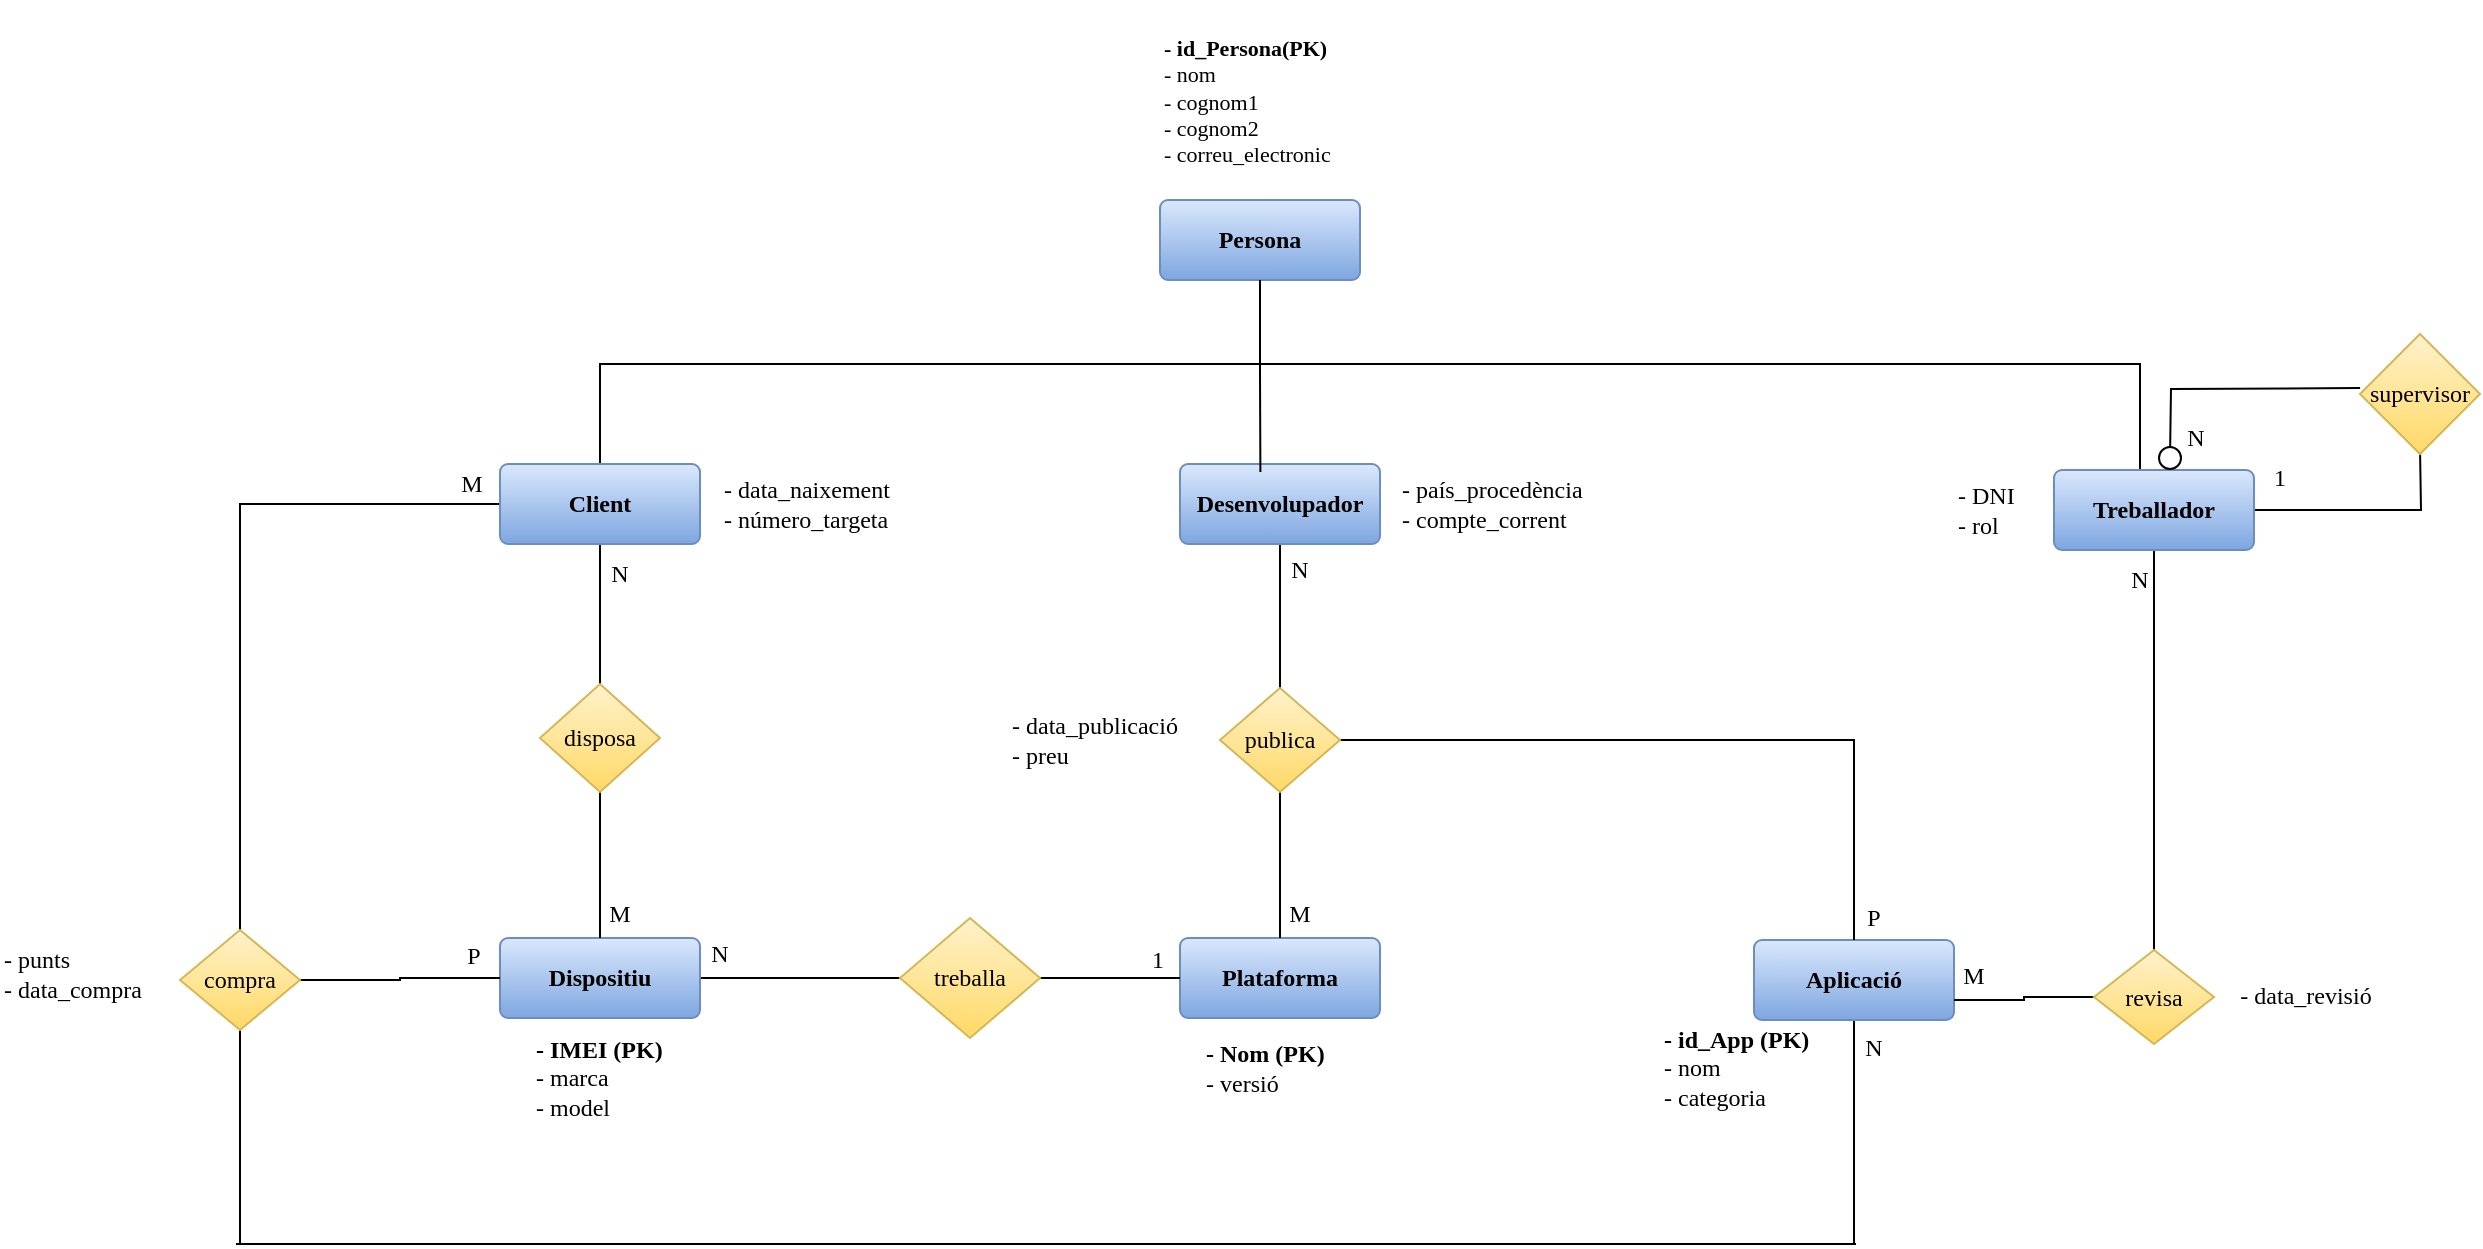 <mxfile version="24.7.17">
  <diagram name="Página-1" id="ue_8rqf-ZtNr3tdAjW_w">
    <mxGraphModel dx="2467" dy="1288" grid="1" gridSize="10" guides="1" tooltips="1" connect="1" arrows="1" fold="1" page="1" pageScale="1" pageWidth="827" pageHeight="1169" math="0" shadow="0">
      <root>
        <mxCell id="0" />
        <mxCell id="1" parent="0" />
        <mxCell id="T-pTHSV1TqCoS1ZqzZ-8-18" style="edgeStyle=orthogonalEdgeStyle;rounded=0;orthogonalLoop=1;jettySize=auto;html=1;endArrow=none;endFill=0;" edge="1" parent="1" source="T-pTHSV1TqCoS1ZqzZ-8-1" target="T-pTHSV1TqCoS1ZqzZ-8-5">
          <mxGeometry relative="1" as="geometry">
            <Array as="points">
              <mxPoint x="390" y="280" />
              <mxPoint x="830" y="280" />
            </Array>
          </mxGeometry>
        </mxCell>
        <mxCell id="T-pTHSV1TqCoS1ZqzZ-8-27" style="edgeStyle=orthogonalEdgeStyle;rounded=0;orthogonalLoop=1;jettySize=auto;html=1;endArrow=none;endFill=0;" edge="1" parent="1" source="T-pTHSV1TqCoS1ZqzZ-8-1" target="T-pTHSV1TqCoS1ZqzZ-8-3">
          <mxGeometry relative="1" as="geometry">
            <Array as="points">
              <mxPoint x="390" y="280" />
              <mxPoint x="60" y="280" />
            </Array>
          </mxGeometry>
        </mxCell>
        <mxCell id="T-pTHSV1TqCoS1ZqzZ-8-1" value="Persona" style="rounded=1;arcSize=10;whiteSpace=wrap;html=1;align=center;fillColor=#dae8fc;strokeColor=#6c8ebf;gradientColor=#7ea6e0;fontStyle=1;fontFamily=Tahoma;" vertex="1" parent="1">
          <mxGeometry x="340" y="198" width="100" height="40" as="geometry" />
        </mxCell>
        <mxCell id="T-pTHSV1TqCoS1ZqzZ-8-34" style="edgeStyle=orthogonalEdgeStyle;rounded=0;orthogonalLoop=1;jettySize=auto;html=1;endArrow=none;endFill=0;" edge="1" parent="1" source="T-pTHSV1TqCoS1ZqzZ-8-3" target="T-pTHSV1TqCoS1ZqzZ-8-33">
          <mxGeometry relative="1" as="geometry" />
        </mxCell>
        <mxCell id="T-pTHSV1TqCoS1ZqzZ-8-90" style="edgeStyle=orthogonalEdgeStyle;rounded=0;orthogonalLoop=1;jettySize=auto;html=1;endArrow=none;endFill=0;" edge="1" parent="1" source="T-pTHSV1TqCoS1ZqzZ-8-3" target="T-pTHSV1TqCoS1ZqzZ-8-40">
          <mxGeometry relative="1" as="geometry" />
        </mxCell>
        <mxCell id="T-pTHSV1TqCoS1ZqzZ-8-3" value="Client" style="rounded=1;arcSize=10;whiteSpace=wrap;html=1;align=center;fillColor=#dae8fc;strokeColor=#6c8ebf;gradientColor=#7ea6e0;fontStyle=1;fontFamily=Tahoma;" vertex="1" parent="1">
          <mxGeometry x="10" y="330" width="100" height="40" as="geometry" />
        </mxCell>
        <mxCell id="T-pTHSV1TqCoS1ZqzZ-8-44" style="edgeStyle=orthogonalEdgeStyle;rounded=0;orthogonalLoop=1;jettySize=auto;html=1;endArrow=none;endFill=0;" edge="1" parent="1" source="T-pTHSV1TqCoS1ZqzZ-8-4" target="T-pTHSV1TqCoS1ZqzZ-8-43">
          <mxGeometry relative="1" as="geometry" />
        </mxCell>
        <mxCell id="T-pTHSV1TqCoS1ZqzZ-8-4" value="Desenvolupador" style="rounded=1;arcSize=10;whiteSpace=wrap;html=1;align=center;fillColor=#dae8fc;strokeColor=#6c8ebf;gradientColor=#7ea6e0;fontStyle=1;fontFamily=Tahoma;" vertex="1" parent="1">
          <mxGeometry x="350" y="330" width="100" height="40" as="geometry" />
        </mxCell>
        <mxCell id="T-pTHSV1TqCoS1ZqzZ-8-58" style="edgeStyle=orthogonalEdgeStyle;rounded=0;orthogonalLoop=1;jettySize=auto;html=1;entryX=0.5;entryY=1;entryDx=0;entryDy=0;endArrow=none;endFill=0;" edge="1" parent="1" source="T-pTHSV1TqCoS1ZqzZ-8-5">
          <mxGeometry relative="1" as="geometry">
            <mxPoint x="970" y="322" as="targetPoint" />
          </mxGeometry>
        </mxCell>
        <mxCell id="T-pTHSV1TqCoS1ZqzZ-8-79" style="edgeStyle=orthogonalEdgeStyle;rounded=0;orthogonalLoop=1;jettySize=auto;html=1;endArrow=none;endFill=0;" edge="1" parent="1" source="T-pTHSV1TqCoS1ZqzZ-8-5" target="T-pTHSV1TqCoS1ZqzZ-8-64">
          <mxGeometry relative="1" as="geometry" />
        </mxCell>
        <mxCell id="T-pTHSV1TqCoS1ZqzZ-8-5" value="Treballador" style="rounded=1;arcSize=10;whiteSpace=wrap;html=1;align=center;fillColor=#dae8fc;strokeColor=#6c8ebf;gradientColor=#7ea6e0;fontStyle=1;fontFamily=Tahoma;" vertex="1" parent="1">
          <mxGeometry x="787" y="333" width="100" height="40" as="geometry" />
        </mxCell>
        <mxCell id="T-pTHSV1TqCoS1ZqzZ-8-11" style="edgeStyle=orthogonalEdgeStyle;rounded=0;orthogonalLoop=1;jettySize=auto;html=1;entryX=0.402;entryY=0.1;entryDx=0;entryDy=0;entryPerimeter=0;endArrow=none;endFill=0;" edge="1" parent="1" source="T-pTHSV1TqCoS1ZqzZ-8-1" target="T-pTHSV1TqCoS1ZqzZ-8-4">
          <mxGeometry relative="1" as="geometry" />
        </mxCell>
        <mxCell id="T-pTHSV1TqCoS1ZqzZ-8-19" value="Plataforma" style="rounded=1;arcSize=10;whiteSpace=wrap;html=1;align=center;fillColor=#dae8fc;gradientColor=#7ea6e0;strokeColor=#6c8ebf;fontStyle=1;fontFamily=Tahoma;" vertex="1" parent="1">
          <mxGeometry x="350" y="567" width="100" height="40" as="geometry" />
        </mxCell>
        <mxCell id="T-pTHSV1TqCoS1ZqzZ-8-38" style="edgeStyle=orthogonalEdgeStyle;rounded=0;orthogonalLoop=1;jettySize=auto;html=1;entryX=0;entryY=0.5;entryDx=0;entryDy=0;endArrow=none;endFill=0;" edge="1" parent="1" source="T-pTHSV1TqCoS1ZqzZ-8-20" target="T-pTHSV1TqCoS1ZqzZ-8-37">
          <mxGeometry relative="1" as="geometry" />
        </mxCell>
        <mxCell id="T-pTHSV1TqCoS1ZqzZ-8-20" value="Dispositiu" style="rounded=1;arcSize=10;whiteSpace=wrap;html=1;align=center;fillColor=#dae8fc;gradientColor=#7ea6e0;strokeColor=#6c8ebf;fontStyle=1;fontFamily=Tahoma;" vertex="1" parent="1">
          <mxGeometry x="10" y="567" width="100" height="40" as="geometry" />
        </mxCell>
        <mxCell id="T-pTHSV1TqCoS1ZqzZ-8-149" style="edgeStyle=orthogonalEdgeStyle;rounded=0;orthogonalLoop=1;jettySize=auto;html=1;endArrow=none;endFill=0;" edge="1" parent="1" source="T-pTHSV1TqCoS1ZqzZ-8-21">
          <mxGeometry relative="1" as="geometry">
            <mxPoint x="687" y="720" as="targetPoint" />
          </mxGeometry>
        </mxCell>
        <mxCell id="T-pTHSV1TqCoS1ZqzZ-8-21" value="Aplicació" style="rounded=1;arcSize=10;whiteSpace=wrap;html=1;align=center;fillColor=#dae8fc;strokeColor=#6c8ebf;gradientColor=#7ea6e0;fontStyle=1;fontFamily=Tahoma;" vertex="1" parent="1">
          <mxGeometry x="637" y="568" width="100" height="40" as="geometry" />
        </mxCell>
        <mxCell id="T-pTHSV1TqCoS1ZqzZ-8-23" style="edgeStyle=orthogonalEdgeStyle;rounded=0;orthogonalLoop=1;jettySize=auto;html=1;exitX=0.5;exitY=1;exitDx=0;exitDy=0;" edge="1" parent="1" source="T-pTHSV1TqCoS1ZqzZ-8-3" target="T-pTHSV1TqCoS1ZqzZ-8-3">
          <mxGeometry relative="1" as="geometry" />
        </mxCell>
        <mxCell id="T-pTHSV1TqCoS1ZqzZ-8-36" style="edgeStyle=orthogonalEdgeStyle;rounded=0;orthogonalLoop=1;jettySize=auto;html=1;endArrow=none;endFill=0;" edge="1" parent="1" source="T-pTHSV1TqCoS1ZqzZ-8-33" target="T-pTHSV1TqCoS1ZqzZ-8-20">
          <mxGeometry relative="1" as="geometry" />
        </mxCell>
        <mxCell id="T-pTHSV1TqCoS1ZqzZ-8-33" value="disposa" style="shape=rhombus;perimeter=rhombusPerimeter;whiteSpace=wrap;html=1;align=center;fillColor=#fff2cc;gradientColor=#ffd966;strokeColor=#d6b656;fontFamily=Tahoma;" vertex="1" parent="1">
          <mxGeometry x="30" y="440" width="60" height="54" as="geometry" />
        </mxCell>
        <mxCell id="T-pTHSV1TqCoS1ZqzZ-8-39" style="edgeStyle=orthogonalEdgeStyle;rounded=0;orthogonalLoop=1;jettySize=auto;html=1;endArrow=none;endFill=0;" edge="1" parent="1" source="T-pTHSV1TqCoS1ZqzZ-8-37" target="T-pTHSV1TqCoS1ZqzZ-8-19">
          <mxGeometry relative="1" as="geometry" />
        </mxCell>
        <mxCell id="T-pTHSV1TqCoS1ZqzZ-8-37" value="treballa" style="shape=rhombus;perimeter=rhombusPerimeter;whiteSpace=wrap;html=1;align=center;fillColor=#fff2cc;gradientColor=#ffd966;strokeColor=#d6b656;fontFamily=Tahoma;" vertex="1" parent="1">
          <mxGeometry x="210" y="557" width="70" height="60" as="geometry" />
        </mxCell>
        <mxCell id="T-pTHSV1TqCoS1ZqzZ-8-147" style="edgeStyle=orthogonalEdgeStyle;rounded=0;orthogonalLoop=1;jettySize=auto;html=1;entryX=0;entryY=0.5;entryDx=0;entryDy=0;endArrow=none;endFill=0;" edge="1" parent="1" source="T-pTHSV1TqCoS1ZqzZ-8-40" target="T-pTHSV1TqCoS1ZqzZ-8-20">
          <mxGeometry relative="1" as="geometry" />
        </mxCell>
        <mxCell id="T-pTHSV1TqCoS1ZqzZ-8-148" style="edgeStyle=orthogonalEdgeStyle;rounded=0;orthogonalLoop=1;jettySize=auto;html=1;endArrow=none;endFill=0;" edge="1" parent="1" source="T-pTHSV1TqCoS1ZqzZ-8-40">
          <mxGeometry relative="1" as="geometry">
            <mxPoint x="-120" y="720" as="targetPoint" />
          </mxGeometry>
        </mxCell>
        <mxCell id="T-pTHSV1TqCoS1ZqzZ-8-40" value="compra" style="shape=rhombus;perimeter=rhombusPerimeter;whiteSpace=wrap;html=1;align=center;fillColor=#fff2cc;gradientColor=#ffd966;strokeColor=#d6b656;fontFamily=Tahoma;" vertex="1" parent="1">
          <mxGeometry x="-150" y="563" width="60" height="50" as="geometry" />
        </mxCell>
        <mxCell id="T-pTHSV1TqCoS1ZqzZ-8-45" style="edgeStyle=orthogonalEdgeStyle;rounded=0;orthogonalLoop=1;jettySize=auto;html=1;entryX=0.5;entryY=0;entryDx=0;entryDy=0;endArrow=none;endFill=0;" edge="1" parent="1" source="T-pTHSV1TqCoS1ZqzZ-8-43" target="T-pTHSV1TqCoS1ZqzZ-8-19">
          <mxGeometry relative="1" as="geometry" />
        </mxCell>
        <mxCell id="T-pTHSV1TqCoS1ZqzZ-8-53" style="edgeStyle=orthogonalEdgeStyle;rounded=0;orthogonalLoop=1;jettySize=auto;html=1;entryX=0.5;entryY=0;entryDx=0;entryDy=0;endArrow=none;endFill=0;" edge="1" parent="1" source="T-pTHSV1TqCoS1ZqzZ-8-43" target="T-pTHSV1TqCoS1ZqzZ-8-21">
          <mxGeometry relative="1" as="geometry" />
        </mxCell>
        <mxCell id="T-pTHSV1TqCoS1ZqzZ-8-43" value="publica" style="shape=rhombus;perimeter=rhombusPerimeter;whiteSpace=wrap;html=1;align=center;fillColor=#fff2cc;gradientColor=#ffd966;strokeColor=#d6b656;fontFamily=Tahoma;" vertex="1" parent="1">
          <mxGeometry x="370" y="442" width="60" height="52" as="geometry" />
        </mxCell>
        <mxCell id="T-pTHSV1TqCoS1ZqzZ-8-59" style="edgeStyle=orthogonalEdgeStyle;rounded=0;orthogonalLoop=1;jettySize=auto;html=1;endArrow=oval;endFill=0;endSize=11;" edge="1" parent="1">
          <mxGeometry relative="1" as="geometry">
            <mxPoint x="940.04" y="292.04" as="sourcePoint" />
            <mxPoint x="845" y="327" as="targetPoint" />
          </mxGeometry>
        </mxCell>
        <mxCell id="T-pTHSV1TqCoS1ZqzZ-8-56" value="supervisor" style="shape=rhombus;perimeter=rhombusPerimeter;whiteSpace=wrap;html=1;align=center;fillColor=#fff2cc;gradientColor=#ffd966;strokeColor=#d6b656;fontFamily=Tahoma;" vertex="1" parent="1">
          <mxGeometry x="940" y="265" width="60" height="60" as="geometry" />
        </mxCell>
        <mxCell id="T-pTHSV1TqCoS1ZqzZ-8-66" style="edgeStyle=orthogonalEdgeStyle;rounded=0;orthogonalLoop=1;jettySize=auto;html=1;entryX=1;entryY=0.75;entryDx=0;entryDy=0;endArrow=none;endFill=0;" edge="1" parent="1" source="T-pTHSV1TqCoS1ZqzZ-8-64" target="T-pTHSV1TqCoS1ZqzZ-8-21">
          <mxGeometry relative="1" as="geometry" />
        </mxCell>
        <mxCell id="T-pTHSV1TqCoS1ZqzZ-8-64" value="revisa" style="shape=rhombus;perimeter=rhombusPerimeter;whiteSpace=wrap;html=1;align=center;fillColor=#fff2cc;gradientColor=#ffd966;strokeColor=#d6b656;fontFamily=Tahoma;" vertex="1" parent="1">
          <mxGeometry x="807" y="573" width="60" height="47" as="geometry" />
        </mxCell>
        <mxCell id="T-pTHSV1TqCoS1ZqzZ-8-81" value="&lt;font style=&quot;font-size: 11px;&quot;&gt;&lt;b&gt;- id_Persona(PK)&lt;/b&gt;&lt;/font&gt;&lt;div style=&quot;font-size: 11px;&quot;&gt;&lt;font style=&quot;font-size: 11px;&quot;&gt;- nom&lt;/font&gt;&lt;/div&gt;&lt;div style=&quot;font-size: 11px;&quot;&gt;&lt;font style=&quot;font-size: 11px;&quot;&gt;- cognom1&lt;/font&gt;&lt;/div&gt;&lt;div style=&quot;font-size: 11px;&quot;&gt;&lt;font style=&quot;font-size: 11px;&quot;&gt;- cognom2&lt;/font&gt;&lt;/div&gt;&lt;div style=&quot;font-size: 11px;&quot;&gt;&lt;font style=&quot;font-size: 11px;&quot;&gt;- correu_electronic&lt;/font&gt;&lt;/div&gt;" style="text;html=1;align=left;verticalAlign=middle;whiteSpace=wrap;rounded=0;fontFamily=Tahoma;" vertex="1" parent="1">
          <mxGeometry x="340" y="98" width="100" height="100" as="geometry" />
        </mxCell>
        <mxCell id="T-pTHSV1TqCoS1ZqzZ-8-82" value="N" style="text;html=1;align=center;verticalAlign=middle;whiteSpace=wrap;rounded=0;fontStyle=0;fontFamily=Tahoma;" vertex="1" parent="1">
          <mxGeometry x="40" y="370" width="60" height="30" as="geometry" />
        </mxCell>
        <mxCell id="T-pTHSV1TqCoS1ZqzZ-8-83" value="M" style="text;html=1;align=center;verticalAlign=middle;whiteSpace=wrap;rounded=0;fontFamily=Tahoma;" vertex="1" parent="1">
          <mxGeometry x="40" y="540" width="60" height="30" as="geometry" />
        </mxCell>
        <mxCell id="T-pTHSV1TqCoS1ZqzZ-8-84" value="- data_naixement&lt;div&gt;- número_targeta&lt;/div&gt;" style="text;html=1;align=left;verticalAlign=middle;whiteSpace=wrap;rounded=0;fontFamily=Tahoma;" vertex="1" parent="1">
          <mxGeometry x="120" y="335" width="100" height="30" as="geometry" />
        </mxCell>
        <mxCell id="T-pTHSV1TqCoS1ZqzZ-8-86" value="&lt;font&gt;- punts&lt;/font&gt;&lt;div&gt;&lt;font&gt;- data_compra&lt;/font&gt;&lt;/div&gt;" style="text;html=1;align=left;verticalAlign=middle;whiteSpace=wrap;rounded=0;fontFamily=Tahoma;" vertex="1" parent="1">
          <mxGeometry x="-240" y="570" width="100" height="30" as="geometry" />
        </mxCell>
        <mxCell id="T-pTHSV1TqCoS1ZqzZ-8-87" value="M" style="text;html=1;align=center;verticalAlign=middle;whiteSpace=wrap;rounded=0;fontFamily=Tahoma;" vertex="1" parent="1">
          <mxGeometry x="-34" y="325" width="60" height="30" as="geometry" />
        </mxCell>
        <mxCell id="T-pTHSV1TqCoS1ZqzZ-8-92" value="&lt;b&gt;- IMEI (PK)&lt;/b&gt;&lt;div&gt;- marca&lt;/div&gt;&lt;div&gt;- model&lt;/div&gt;" style="text;html=1;align=left;verticalAlign=middle;whiteSpace=wrap;rounded=0;fontFamily=Tahoma;" vertex="1" parent="1">
          <mxGeometry x="26" y="607" width="80" height="60" as="geometry" />
        </mxCell>
        <mxCell id="T-pTHSV1TqCoS1ZqzZ-8-93" value="N" style="text;html=1;align=center;verticalAlign=middle;whiteSpace=wrap;rounded=0;fontFamily=Tahoma;" vertex="1" parent="1">
          <mxGeometry x="90" y="560" width="60" height="30" as="geometry" />
        </mxCell>
        <mxCell id="T-pTHSV1TqCoS1ZqzZ-8-94" value="1" style="text;html=1;align=center;verticalAlign=middle;whiteSpace=wrap;rounded=0;fontFamily=Tahoma;" vertex="1" parent="1">
          <mxGeometry x="309" y="563" width="60" height="30" as="geometry" />
        </mxCell>
        <mxCell id="T-pTHSV1TqCoS1ZqzZ-8-97" value="- país_procedència&lt;div&gt;- compte_corrent&lt;/div&gt;" style="text;html=1;align=left;verticalAlign=middle;whiteSpace=wrap;rounded=0;fontFamily=Tahoma;" vertex="1" parent="1">
          <mxGeometry x="459" y="335" width="150" height="30" as="geometry" />
        </mxCell>
        <mxCell id="T-pTHSV1TqCoS1ZqzZ-8-99" value="N" style="text;html=1;align=center;verticalAlign=middle;whiteSpace=wrap;rounded=0;fontFamily=Tahoma;" vertex="1" parent="1">
          <mxGeometry x="380" y="368" width="60" height="30" as="geometry" />
        </mxCell>
        <mxCell id="T-pTHSV1TqCoS1ZqzZ-8-100" value="M" style="text;html=1;align=center;verticalAlign=middle;whiteSpace=wrap;rounded=0;fontFamily=Tahoma;" vertex="1" parent="1">
          <mxGeometry x="380" y="540" width="60" height="30" as="geometry" />
        </mxCell>
        <mxCell id="T-pTHSV1TqCoS1ZqzZ-8-101" value="P" style="text;html=1;align=center;verticalAlign=middle;whiteSpace=wrap;rounded=0;fontFamily=Tahoma;" vertex="1" parent="1">
          <mxGeometry x="667" y="542" width="60" height="30" as="geometry" />
        </mxCell>
        <mxCell id="T-pTHSV1TqCoS1ZqzZ-8-102" value="- data_publicació&lt;div&gt;- preu&lt;/div&gt;" style="text;html=1;align=left;verticalAlign=middle;whiteSpace=wrap;rounded=0;fontFamily=Tahoma;" vertex="1" parent="1">
          <mxGeometry x="264" y="453" width="110" height="30" as="geometry" />
        </mxCell>
        <mxCell id="T-pTHSV1TqCoS1ZqzZ-8-106" value="&lt;b&gt;- Nom (PK)&lt;/b&gt;&lt;div&gt;- versió&lt;/div&gt;" style="text;html=1;align=left;verticalAlign=middle;whiteSpace=wrap;rounded=0;fontFamily=Tahoma;" vertex="1" parent="1">
          <mxGeometry x="361" y="617" width="90" height="30" as="geometry" />
        </mxCell>
        <mxCell id="T-pTHSV1TqCoS1ZqzZ-8-109" value="- DNI&lt;div&gt;- rol&lt;/div&gt;" style="text;html=1;align=left;verticalAlign=middle;whiteSpace=wrap;rounded=0;fontFamily=Tahoma;" vertex="1" parent="1">
          <mxGeometry x="737" y="338" width="60" height="30" as="geometry" />
        </mxCell>
        <mxCell id="T-pTHSV1TqCoS1ZqzZ-8-112" value="N" style="text;html=1;align=center;verticalAlign=middle;whiteSpace=wrap;rounded=0;fontFamily=Tahoma;" vertex="1" parent="1">
          <mxGeometry x="828" y="302" width="60" height="30" as="geometry" />
        </mxCell>
        <mxCell id="T-pTHSV1TqCoS1ZqzZ-8-113" value="1" style="text;html=1;align=center;verticalAlign=middle;whiteSpace=wrap;rounded=0;fontFamily=Tahoma;" vertex="1" parent="1">
          <mxGeometry x="870" y="322" width="60" height="30" as="geometry" />
        </mxCell>
        <mxCell id="T-pTHSV1TqCoS1ZqzZ-8-115" value="- data_revisió" style="text;html=1;align=center;verticalAlign=middle;whiteSpace=wrap;rounded=0;fontFamily=Tahoma;" vertex="1" parent="1">
          <mxGeometry x="863" y="580.5" width="100" height="30" as="geometry" />
        </mxCell>
        <mxCell id="T-pTHSV1TqCoS1ZqzZ-8-117" value="M" style="text;html=1;align=center;verticalAlign=middle;whiteSpace=wrap;rounded=0;fontFamily=Tahoma;" vertex="1" parent="1">
          <mxGeometry x="717" y="571" width="60" height="30" as="geometry" />
        </mxCell>
        <mxCell id="T-pTHSV1TqCoS1ZqzZ-8-118" value="N" style="text;html=1;align=center;verticalAlign=middle;whiteSpace=wrap;rounded=0;fontFamily=Tahoma;" vertex="1" parent="1">
          <mxGeometry x="800" y="373" width="60" height="30" as="geometry" />
        </mxCell>
        <mxCell id="T-pTHSV1TqCoS1ZqzZ-8-119" value="&lt;font&gt;&lt;b&gt;- id_App (PK)&lt;/b&gt;&lt;/font&gt;&lt;div&gt;&lt;font&gt;- nom&lt;/font&gt;&lt;/div&gt;&lt;div&gt;&lt;font&gt;- categoria&lt;/font&gt;&lt;/div&gt;" style="text;html=1;align=left;verticalAlign=middle;whiteSpace=wrap;rounded=0;fontFamily=Tahoma;" vertex="1" parent="1">
          <mxGeometry x="590" y="617" width="110" height="30" as="geometry" />
        </mxCell>
        <mxCell id="T-pTHSV1TqCoS1ZqzZ-8-88" value="N" style="text;html=1;align=center;verticalAlign=middle;whiteSpace=wrap;rounded=0;fontFamily=Tahoma;" vertex="1" parent="1">
          <mxGeometry x="667" y="607" width="60" height="30" as="geometry" />
        </mxCell>
        <mxCell id="T-pTHSV1TqCoS1ZqzZ-8-141" value="P" style="text;html=1;align=center;verticalAlign=middle;whiteSpace=wrap;rounded=0;fontFamily=Tahoma;fontStyle=0" vertex="1" parent="1">
          <mxGeometry x="-33" y="561" width="60" height="30" as="geometry" />
        </mxCell>
        <mxCell id="T-pTHSV1TqCoS1ZqzZ-8-151" value="" style="endArrow=none;html=1;rounded=0;" edge="1" parent="1">
          <mxGeometry width="50" height="50" relative="1" as="geometry">
            <mxPoint x="-122" y="720" as="sourcePoint" />
            <mxPoint x="688" y="720" as="targetPoint" />
          </mxGeometry>
        </mxCell>
      </root>
    </mxGraphModel>
  </diagram>
</mxfile>
